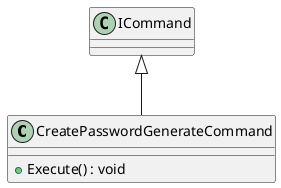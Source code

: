 @startuml
class CreatePasswordGenerateCommand {
    + Execute() : void
}
ICommand <|-- CreatePasswordGenerateCommand
@enduml
